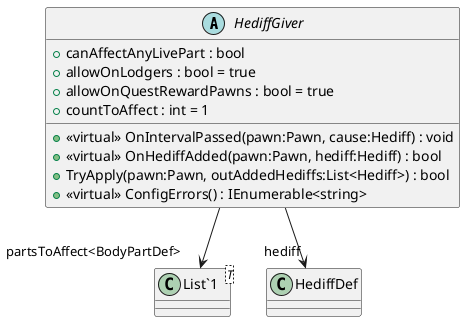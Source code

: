 @startuml
abstract class HediffGiver {
    + canAffectAnyLivePart : bool
    + allowOnLodgers : bool = true
    + allowOnQuestRewardPawns : bool = true
    + countToAffect : int = 1
    + <<virtual>> OnIntervalPassed(pawn:Pawn, cause:Hediff) : void
    + <<virtual>> OnHediffAdded(pawn:Pawn, hediff:Hediff) : bool
    + TryApply(pawn:Pawn, outAddedHediffs:List<Hediff>) : bool
    + <<virtual>> ConfigErrors() : IEnumerable<string>
}
class "List`1"<T> {
}
HediffGiver --> "hediff" HediffDef
HediffGiver --> "partsToAffect<BodyPartDef>" "List`1"
@enduml
